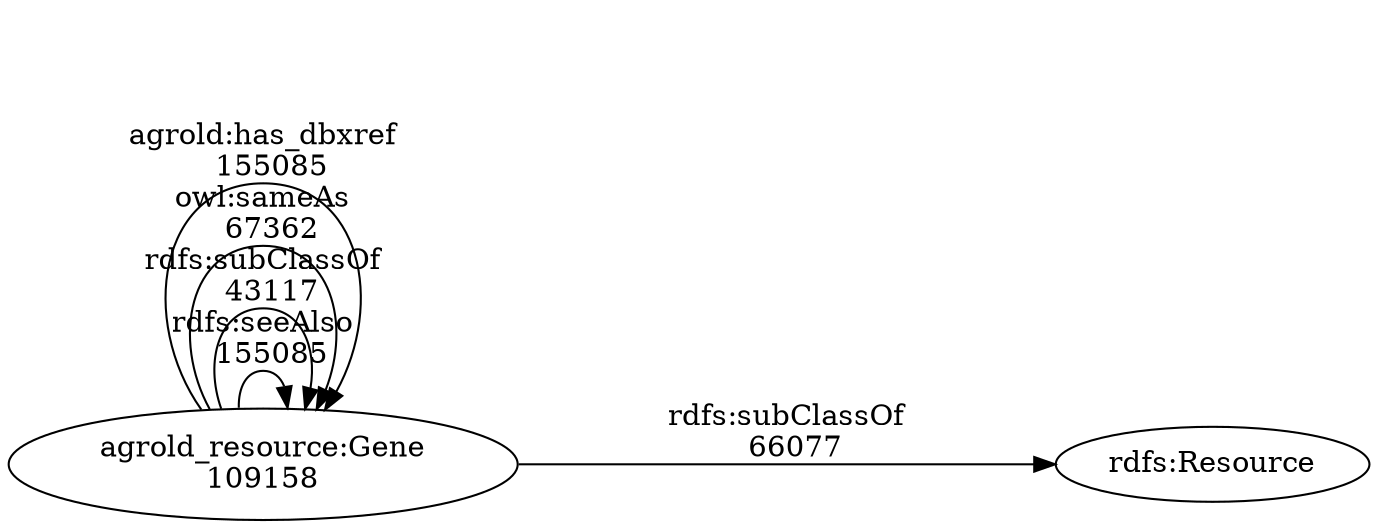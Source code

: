 digraph {
    ranksep=2;
    rankdir="LR";
    charset="utf-8";

    // Class relations with the numbers of edges
    "agrold_resource:Gene" -> "agrold_resource:Gene" [ label="rdfs:seeAlso\n  155085"];
    "agrold_resource:Gene" -> "agrold_resource:Gene" [ label="rdfs:subClassOf\n  43117"];
    "agrold_resource:Gene" -> "agrold_resource:Gene" [ label="owl:sameAs\n  67362"];
    "agrold_resource:Gene" -> "agrold_resource:Gene" [ label="agrold:has_dbxref\n  155085"];
    "agrold_resource:Gene" -> "rdfs:Resource1" [ label="rdfs:subClassOf\n  66077"];

    // The number of entities
    "agrold_resource:Gene" [ label="agrold_resource:Gene\n109158" ] ;
    "rdfs:Resource1" [ label="rdfs:Resource" ] ;

}
